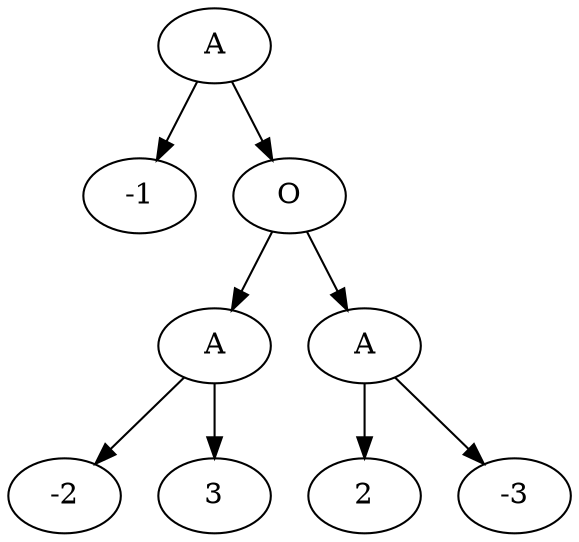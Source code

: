 digraph test {
Node_1 [label=A]
    Node_1 -> Node_7 
    Node_1 -> Node_2 
    Node_2 [label=O]
    Node_2 -> Node_4 
    Node_2 -> Node_3 
    Node_3 [label=A]
    Node_3 -> Node_9
    Node_3 -> Node_5
    Node_4 [label=A]
    Node_4 -> Node_6
    Node_4 -> Node_8
    Node_5 [label=-3]
    Node_6 [label=-2]
    Node_7 [label=-1]
    Node_8 [label=3]
    Node_9 [label=2]
}